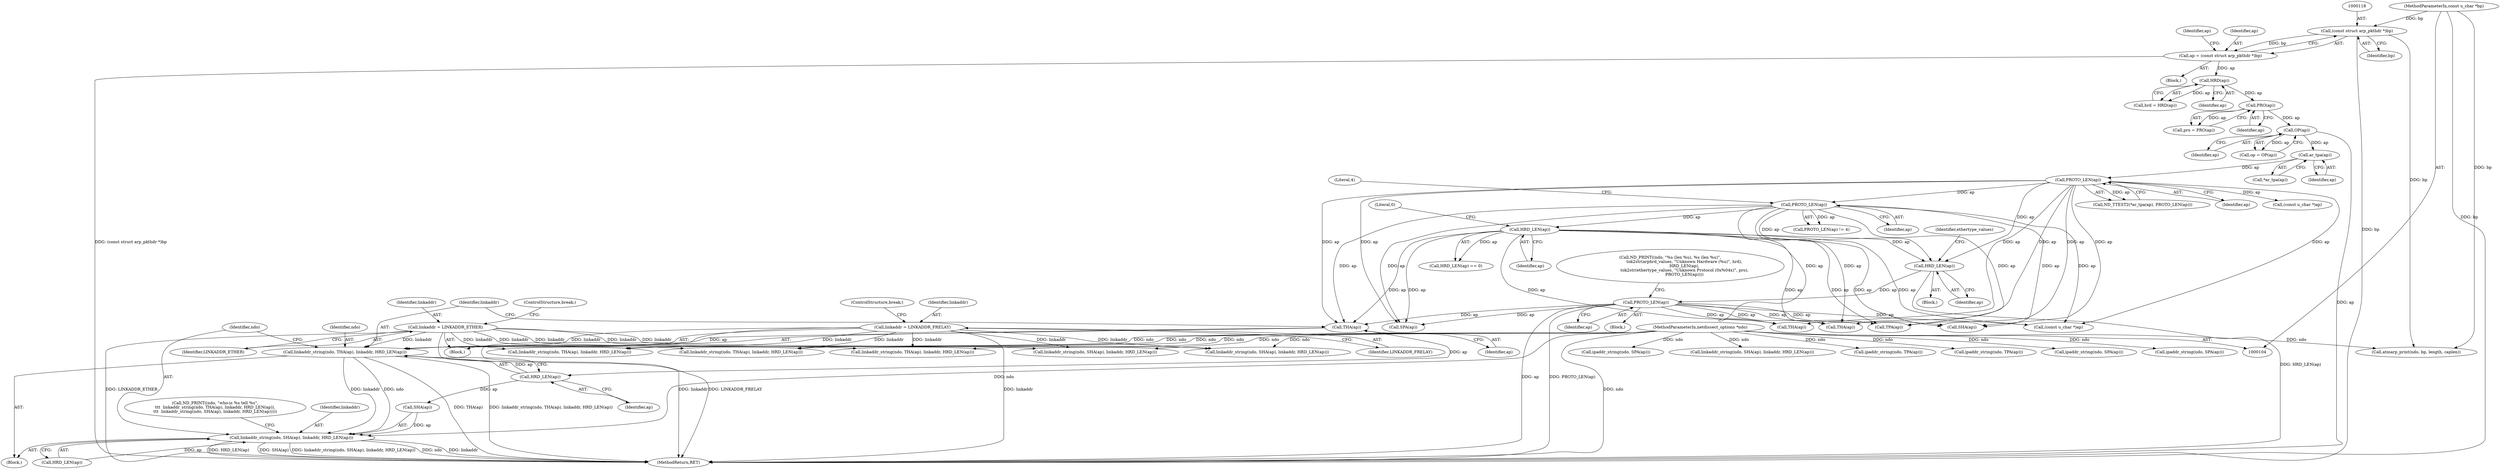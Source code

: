 digraph "0_tcpdump_13ab8d18617d616c7d343530f8a842e7143fb5cc@pointer" {
"1000362" [label="(Call,linkaddr_string(ndo, THA(ap), linkaddr, HRD_LEN(ap)))"];
"1000105" [label="(MethodParameterIn,netdissect_options *ndo)"];
"1000364" [label="(Call,THA(ap))"];
"1000227" [label="(Call,PROTO_LEN(ap))"];
"1000220" [label="(Call,HRD_LEN(ap))"];
"1000202" [label="(Call,HRD_LEN(ap))"];
"1000197" [label="(Call,PROTO_LEN(ap))"];
"1000161" [label="(Call,PROTO_LEN(ap))"];
"1000159" [label="(Call,ar_tpa(ap))"];
"1000133" [label="(Call,OP(ap))"];
"1000129" [label="(Call,PRO(ap))"];
"1000125" [label="(Call,HRD(ap))"];
"1000115" [label="(Call,ap = (const struct arp_pkthdr *)bp)"];
"1000117" [label="(Call,(const struct arp_pkthdr *)bp)"];
"1000106" [label="(MethodParameterIn,const u_char *bp)"];
"1000151" [label="(Call,linkaddr = LINKADDR_ETHER)"];
"1000146" [label="(Call,linkaddr = LINKADDR_FRELAY)"];
"1000367" [label="(Call,HRD_LEN(ap))"];
"1000369" [label="(Call,linkaddr_string(ndo, SHA(ap), linkaddr, HRD_LEN(ap)))"];
"1000204" [label="(Literal,0)"];
"1000227" [label="(Call,PROTO_LEN(ap))"];
"1000161" [label="(Call,PROTO_LEN(ap))"];
"1000197" [label="(Call,PROTO_LEN(ap))"];
"1000125" [label="(Call,HRD(ap))"];
"1000159" [label="(Call,ar_tpa(ap))"];
"1000160" [label="(Identifier,ap)"];
"1000302" [label="(Call,ipaddr_string(ndo, SPA(ap)))"];
"1000398" [label="(Call,(const u_char *)ap)"];
"1000149" [label="(ControlStructure,break;)"];
"1000343" [label="(Call,linkaddr_string(ndo, THA(ap), linkaddr, HRD_LEN(ap)))"];
"1000153" [label="(Identifier,LINKADDR_ETHER)"];
"1000203" [label="(Identifier,ap)"];
"1000356" [label="(Call,ND_PRINT((ndo, \"who-is %s tell %s\",\n\t\t\t  linkaddr_string(ndo, THA(ap), linkaddr, HRD_LEN(ap)),\n\t\t\t  linkaddr_string(ndo, SHA(ap), linkaddr, HRD_LEN(ap)))))"];
"1000366" [label="(Identifier,linkaddr)"];
"1000137" [label="(Block,)"];
"1000202" [label="(Call,HRD_LEN(ap))"];
"1000201" [label="(Call,HRD_LEN(ap) == 0)"];
"1000328" [label="(Call,linkaddr_string(ndo, SHA(ap), linkaddr, HRD_LEN(ap)))"];
"1000367" [label="(Call,HRD_LEN(ap))"];
"1000364" [label="(Call,THA(ap))"];
"1000219" [label="(Block,)"];
"1000361" [label="(Block,)"];
"1000198" [label="(Identifier,ap)"];
"1000323" [label="(Call,THA(ap))"];
"1000306" [label="(Call,linkaddr_string(ndo, SHA(ap), linkaddr, HRD_LEN(ap)))"];
"1000146" [label="(Call,linkaddr = LINKADDR_FRELAY)"];
"1000365" [label="(Identifier,ap)"];
"1000304" [label="(Call,SPA(ap))"];
"1000384" [label="(Call,linkaddr_string(ndo, SHA(ap), linkaddr, HRD_LEN(ap)))"];
"1000157" [label="(Call,ND_TTEST2(*ar_tpa(ap), PROTO_LEN(ap)))"];
"1000127" [label="(Call,pro = PRO(ap))"];
"1000228" [label="(Identifier,ap)"];
"1000220" [label="(Call,HRD_LEN(ap))"];
"1000362" [label="(Call,linkaddr_string(ndo, THA(ap), linkaddr, HRD_LEN(ap)))"];
"1000224" [label="(Identifier,ethertype_values)"];
"1000158" [label="(Call,*ar_tpa(ap))"];
"1000261" [label="(Call,ipaddr_string(ndo, TPA(ap)))"];
"1000152" [label="(Identifier,linkaddr)"];
"1000154" [label="(ControlStructure,break;)"];
"1000209" [label="(Call,ND_PRINT((ndo, \"%s (len %u), %s (len %u)\",\n                      tok2str(arphrd_values, \"Unknown Hardware (%u)\", hrd),\n                      HRD_LEN(ap),\n                      tok2str(ethertype_values, \"Unknown Protocol (0x%04x)\", pro),\n                      PROTO_LEN(ap))))"];
"1000106" [label="(MethodParameterIn,const u_char *bp)"];
"1000122" [label="(Identifier,ap)"];
"1000373" [label="(Identifier,linkaddr)"];
"1000350" [label="(Call,ipaddr_string(ndo, TPA(ap)))"];
"1000151" [label="(Call,linkaddr = LINKADDR_ETHER)"];
"1000222" [label="(Block,)"];
"1000370" [label="(Identifier,ndo)"];
"1000221" [label="(Identifier,ap)"];
"1000129" [label="(Call,PRO(ap))"];
"1000363" [label="(Identifier,ndo)"];
"1000371" [label="(Call,SHA(ap))"];
"1000345" [label="(Call,THA(ap))"];
"1000109" [label="(Block,)"];
"1000126" [label="(Identifier,ap)"];
"1000119" [label="(Identifier,bp)"];
"1000199" [label="(Literal,4)"];
"1000263" [label="(Call,TPA(ap))"];
"1000162" [label="(Identifier,ap)"];
"1000148" [label="(Identifier,LINKADDR_FRELAY)"];
"1000147" [label="(Identifier,linkaddr)"];
"1000386" [label="(Call,SHA(ap))"];
"1000117" [label="(Call,(const struct arp_pkthdr *)bp)"];
"1000130" [label="(Identifier,ap)"];
"1000123" [label="(Call,hrd = HRD(ap))"];
"1000368" [label="(Identifier,ap)"];
"1000374" [label="(Call,HRD_LEN(ap))"];
"1000134" [label="(Identifier,ap)"];
"1000278" [label="(Call,linkaddr_string(ndo, THA(ap), linkaddr, HRD_LEN(ap)))"];
"1000115" [label="(Call,ap = (const struct arp_pkthdr *)bp)"];
"1000321" [label="(Call,linkaddr_string(ndo, THA(ap), linkaddr, HRD_LEN(ap)))"];
"1000391" [label="(Call,ipaddr_string(ndo, SPA(ap)))"];
"1000369" [label="(Call,linkaddr_string(ndo, SHA(ap), linkaddr, HRD_LEN(ap)))"];
"1000116" [label="(Identifier,ap)"];
"1000139" [label="(Call,atmarp_print(ndo, bp, length, caplen))"];
"1000171" [label="(Call,(const u_char *)ap)"];
"1000133" [label="(Call,OP(ap))"];
"1000290" [label="(Call,ipaddr_string(ndo, SPA(ap)))"];
"1000418" [label="(MethodReturn,RET)"];
"1000105" [label="(MethodParameterIn,netdissect_options *ndo)"];
"1000131" [label="(Call,op = OP(ap))"];
"1000196" [label="(Call,PROTO_LEN(ap) != 4)"];
"1000362" -> "1000361"  [label="AST: "];
"1000362" -> "1000367"  [label="CFG: "];
"1000363" -> "1000362"  [label="AST: "];
"1000364" -> "1000362"  [label="AST: "];
"1000366" -> "1000362"  [label="AST: "];
"1000367" -> "1000362"  [label="AST: "];
"1000370" -> "1000362"  [label="CFG: "];
"1000362" -> "1000418"  [label="DDG: THA(ap)"];
"1000362" -> "1000418"  [label="DDG: linkaddr_string(ndo, THA(ap), linkaddr, HRD_LEN(ap))"];
"1000105" -> "1000362"  [label="DDG: ndo"];
"1000364" -> "1000362"  [label="DDG: ap"];
"1000151" -> "1000362"  [label="DDG: linkaddr"];
"1000146" -> "1000362"  [label="DDG: linkaddr"];
"1000367" -> "1000362"  [label="DDG: ap"];
"1000362" -> "1000369"  [label="DDG: ndo"];
"1000362" -> "1000369"  [label="DDG: linkaddr"];
"1000105" -> "1000104"  [label="AST: "];
"1000105" -> "1000418"  [label="DDG: ndo"];
"1000105" -> "1000139"  [label="DDG: ndo"];
"1000105" -> "1000261"  [label="DDG: ndo"];
"1000105" -> "1000278"  [label="DDG: ndo"];
"1000105" -> "1000290"  [label="DDG: ndo"];
"1000105" -> "1000302"  [label="DDG: ndo"];
"1000105" -> "1000306"  [label="DDG: ndo"];
"1000105" -> "1000321"  [label="DDG: ndo"];
"1000105" -> "1000328"  [label="DDG: ndo"];
"1000105" -> "1000343"  [label="DDG: ndo"];
"1000105" -> "1000350"  [label="DDG: ndo"];
"1000105" -> "1000369"  [label="DDG: ndo"];
"1000105" -> "1000384"  [label="DDG: ndo"];
"1000105" -> "1000391"  [label="DDG: ndo"];
"1000364" -> "1000365"  [label="CFG: "];
"1000365" -> "1000364"  [label="AST: "];
"1000366" -> "1000364"  [label="CFG: "];
"1000227" -> "1000364"  [label="DDG: ap"];
"1000202" -> "1000364"  [label="DDG: ap"];
"1000161" -> "1000364"  [label="DDG: ap"];
"1000197" -> "1000364"  [label="DDG: ap"];
"1000364" -> "1000367"  [label="DDG: ap"];
"1000227" -> "1000222"  [label="AST: "];
"1000227" -> "1000228"  [label="CFG: "];
"1000228" -> "1000227"  [label="AST: "];
"1000209" -> "1000227"  [label="CFG: "];
"1000227" -> "1000418"  [label="DDG: PROTO_LEN(ap)"];
"1000227" -> "1000418"  [label="DDG: ap"];
"1000220" -> "1000227"  [label="DDG: ap"];
"1000227" -> "1000263"  [label="DDG: ap"];
"1000227" -> "1000304"  [label="DDG: ap"];
"1000227" -> "1000323"  [label="DDG: ap"];
"1000227" -> "1000345"  [label="DDG: ap"];
"1000227" -> "1000386"  [label="DDG: ap"];
"1000227" -> "1000398"  [label="DDG: ap"];
"1000220" -> "1000219"  [label="AST: "];
"1000220" -> "1000221"  [label="CFG: "];
"1000221" -> "1000220"  [label="AST: "];
"1000224" -> "1000220"  [label="CFG: "];
"1000220" -> "1000418"  [label="DDG: HRD_LEN(ap)"];
"1000202" -> "1000220"  [label="DDG: ap"];
"1000161" -> "1000220"  [label="DDG: ap"];
"1000197" -> "1000220"  [label="DDG: ap"];
"1000202" -> "1000201"  [label="AST: "];
"1000202" -> "1000203"  [label="CFG: "];
"1000203" -> "1000202"  [label="AST: "];
"1000204" -> "1000202"  [label="CFG: "];
"1000202" -> "1000201"  [label="DDG: ap"];
"1000197" -> "1000202"  [label="DDG: ap"];
"1000202" -> "1000263"  [label="DDG: ap"];
"1000202" -> "1000304"  [label="DDG: ap"];
"1000202" -> "1000323"  [label="DDG: ap"];
"1000202" -> "1000345"  [label="DDG: ap"];
"1000202" -> "1000386"  [label="DDG: ap"];
"1000202" -> "1000398"  [label="DDG: ap"];
"1000197" -> "1000196"  [label="AST: "];
"1000197" -> "1000198"  [label="CFG: "];
"1000198" -> "1000197"  [label="AST: "];
"1000199" -> "1000197"  [label="CFG: "];
"1000197" -> "1000196"  [label="DDG: ap"];
"1000161" -> "1000197"  [label="DDG: ap"];
"1000197" -> "1000263"  [label="DDG: ap"];
"1000197" -> "1000304"  [label="DDG: ap"];
"1000197" -> "1000323"  [label="DDG: ap"];
"1000197" -> "1000345"  [label="DDG: ap"];
"1000197" -> "1000386"  [label="DDG: ap"];
"1000197" -> "1000398"  [label="DDG: ap"];
"1000161" -> "1000157"  [label="AST: "];
"1000161" -> "1000162"  [label="CFG: "];
"1000162" -> "1000161"  [label="AST: "];
"1000157" -> "1000161"  [label="CFG: "];
"1000161" -> "1000157"  [label="DDG: ap"];
"1000159" -> "1000161"  [label="DDG: ap"];
"1000161" -> "1000171"  [label="DDG: ap"];
"1000161" -> "1000263"  [label="DDG: ap"];
"1000161" -> "1000304"  [label="DDG: ap"];
"1000161" -> "1000323"  [label="DDG: ap"];
"1000161" -> "1000345"  [label="DDG: ap"];
"1000161" -> "1000386"  [label="DDG: ap"];
"1000161" -> "1000398"  [label="DDG: ap"];
"1000159" -> "1000158"  [label="AST: "];
"1000159" -> "1000160"  [label="CFG: "];
"1000160" -> "1000159"  [label="AST: "];
"1000158" -> "1000159"  [label="CFG: "];
"1000133" -> "1000159"  [label="DDG: ap"];
"1000133" -> "1000131"  [label="AST: "];
"1000133" -> "1000134"  [label="CFG: "];
"1000134" -> "1000133"  [label="AST: "];
"1000131" -> "1000133"  [label="CFG: "];
"1000133" -> "1000418"  [label="DDG: ap"];
"1000133" -> "1000131"  [label="DDG: ap"];
"1000129" -> "1000133"  [label="DDG: ap"];
"1000129" -> "1000127"  [label="AST: "];
"1000129" -> "1000130"  [label="CFG: "];
"1000130" -> "1000129"  [label="AST: "];
"1000127" -> "1000129"  [label="CFG: "];
"1000129" -> "1000127"  [label="DDG: ap"];
"1000125" -> "1000129"  [label="DDG: ap"];
"1000125" -> "1000123"  [label="AST: "];
"1000125" -> "1000126"  [label="CFG: "];
"1000126" -> "1000125"  [label="AST: "];
"1000123" -> "1000125"  [label="CFG: "];
"1000125" -> "1000123"  [label="DDG: ap"];
"1000115" -> "1000125"  [label="DDG: ap"];
"1000115" -> "1000109"  [label="AST: "];
"1000115" -> "1000117"  [label="CFG: "];
"1000116" -> "1000115"  [label="AST: "];
"1000117" -> "1000115"  [label="AST: "];
"1000122" -> "1000115"  [label="CFG: "];
"1000115" -> "1000418"  [label="DDG: (const struct arp_pkthdr *)bp"];
"1000117" -> "1000115"  [label="DDG: bp"];
"1000117" -> "1000119"  [label="CFG: "];
"1000118" -> "1000117"  [label="AST: "];
"1000119" -> "1000117"  [label="AST: "];
"1000117" -> "1000418"  [label="DDG: bp"];
"1000106" -> "1000117"  [label="DDG: bp"];
"1000117" -> "1000139"  [label="DDG: bp"];
"1000106" -> "1000104"  [label="AST: "];
"1000106" -> "1000418"  [label="DDG: bp"];
"1000106" -> "1000139"  [label="DDG: bp"];
"1000151" -> "1000137"  [label="AST: "];
"1000151" -> "1000153"  [label="CFG: "];
"1000152" -> "1000151"  [label="AST: "];
"1000153" -> "1000151"  [label="AST: "];
"1000154" -> "1000151"  [label="CFG: "];
"1000151" -> "1000418"  [label="DDG: linkaddr"];
"1000151" -> "1000418"  [label="DDG: LINKADDR_ETHER"];
"1000151" -> "1000278"  [label="DDG: linkaddr"];
"1000151" -> "1000306"  [label="DDG: linkaddr"];
"1000151" -> "1000321"  [label="DDG: linkaddr"];
"1000151" -> "1000343"  [label="DDG: linkaddr"];
"1000151" -> "1000384"  [label="DDG: linkaddr"];
"1000146" -> "1000137"  [label="AST: "];
"1000146" -> "1000148"  [label="CFG: "];
"1000147" -> "1000146"  [label="AST: "];
"1000148" -> "1000146"  [label="AST: "];
"1000149" -> "1000146"  [label="CFG: "];
"1000146" -> "1000418"  [label="DDG: LINKADDR_FRELAY"];
"1000146" -> "1000418"  [label="DDG: linkaddr"];
"1000146" -> "1000278"  [label="DDG: linkaddr"];
"1000146" -> "1000306"  [label="DDG: linkaddr"];
"1000146" -> "1000321"  [label="DDG: linkaddr"];
"1000146" -> "1000343"  [label="DDG: linkaddr"];
"1000146" -> "1000384"  [label="DDG: linkaddr"];
"1000367" -> "1000368"  [label="CFG: "];
"1000368" -> "1000367"  [label="AST: "];
"1000367" -> "1000371"  [label="DDG: ap"];
"1000369" -> "1000361"  [label="AST: "];
"1000369" -> "1000374"  [label="CFG: "];
"1000370" -> "1000369"  [label="AST: "];
"1000371" -> "1000369"  [label="AST: "];
"1000373" -> "1000369"  [label="AST: "];
"1000374" -> "1000369"  [label="AST: "];
"1000356" -> "1000369"  [label="CFG: "];
"1000369" -> "1000418"  [label="DDG: linkaddr_string(ndo, SHA(ap), linkaddr, HRD_LEN(ap))"];
"1000369" -> "1000418"  [label="DDG: ndo"];
"1000369" -> "1000418"  [label="DDG: linkaddr"];
"1000369" -> "1000418"  [label="DDG: HRD_LEN(ap)"];
"1000369" -> "1000418"  [label="DDG: SHA(ap)"];
"1000371" -> "1000369"  [label="DDG: ap"];
"1000374" -> "1000369"  [label="DDG: ap"];
}
